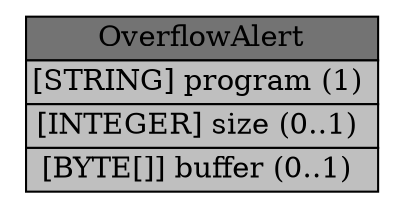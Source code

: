 digraph OverflowAlert {
	graph [bb="0,0,154,92",
		rankdir=LR
	];
	node [label="\N"];
	OverflowAlert	 [height=1.2778,
		label=<<table BORDER="0" CELLBORDER="1" CELLSPACING="0"> <tr > <td BGCOLOR="#737373" HREF="/idmef_parser/IDMEF/OverflowAlert.html" TITLE="The OverflowAlert carries additional information related to buffer overflow attacks. It is intended to enable an analyzer to provide the details of the overflow attack itself. ">OverflowAlert</td> </tr>" %<tr><td BGCOLOR="#BFBFBF"  HREF="/idmef_parser/IDMEF/OverflowAlert.html" TITLE="The program that the overflow attack attempted to run (NOTE: this is not the program that was attacked).">[STRING] program (1) </td></tr>%<tr><td BGCOLOR="#BFBFBF"  HREF="/idmef_parser/IDMEF/OverflowAlert.html" TITLE="The size, in bytes, of the overflow (i.e., the number of bytes the attacker sent).">[INTEGER] size (0..1) </td></tr>%<tr><td BGCOLOR="#BFBFBF"  HREF="/idmef_parser/IDMEF/OverflowAlert.html" TITLE="Some or all of the overflow data itself (dependent on how much the analyzer can capture).">[BYTE[]] buffer (0..1) </td></tr>%</table>>,
		pos="77,46",
		shape=plaintext,
		width=2.1389];
}
